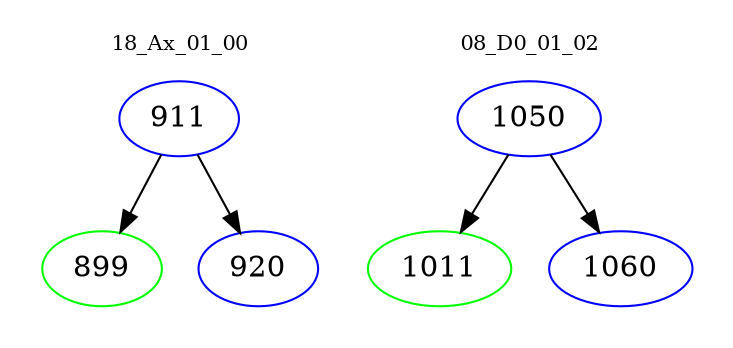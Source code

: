 digraph{
subgraph cluster_0 {
color = white
label = "18_Ax_01_00";
fontsize=10;
T0_911 [label="911", color="blue"]
T0_911 -> T0_899 [color="black"]
T0_899 [label="899", color="green"]
T0_911 -> T0_920 [color="black"]
T0_920 [label="920", color="blue"]
}
subgraph cluster_1 {
color = white
label = "08_D0_01_02";
fontsize=10;
T1_1050 [label="1050", color="blue"]
T1_1050 -> T1_1011 [color="black"]
T1_1011 [label="1011", color="green"]
T1_1050 -> T1_1060 [color="black"]
T1_1060 [label="1060", color="blue"]
}
}
